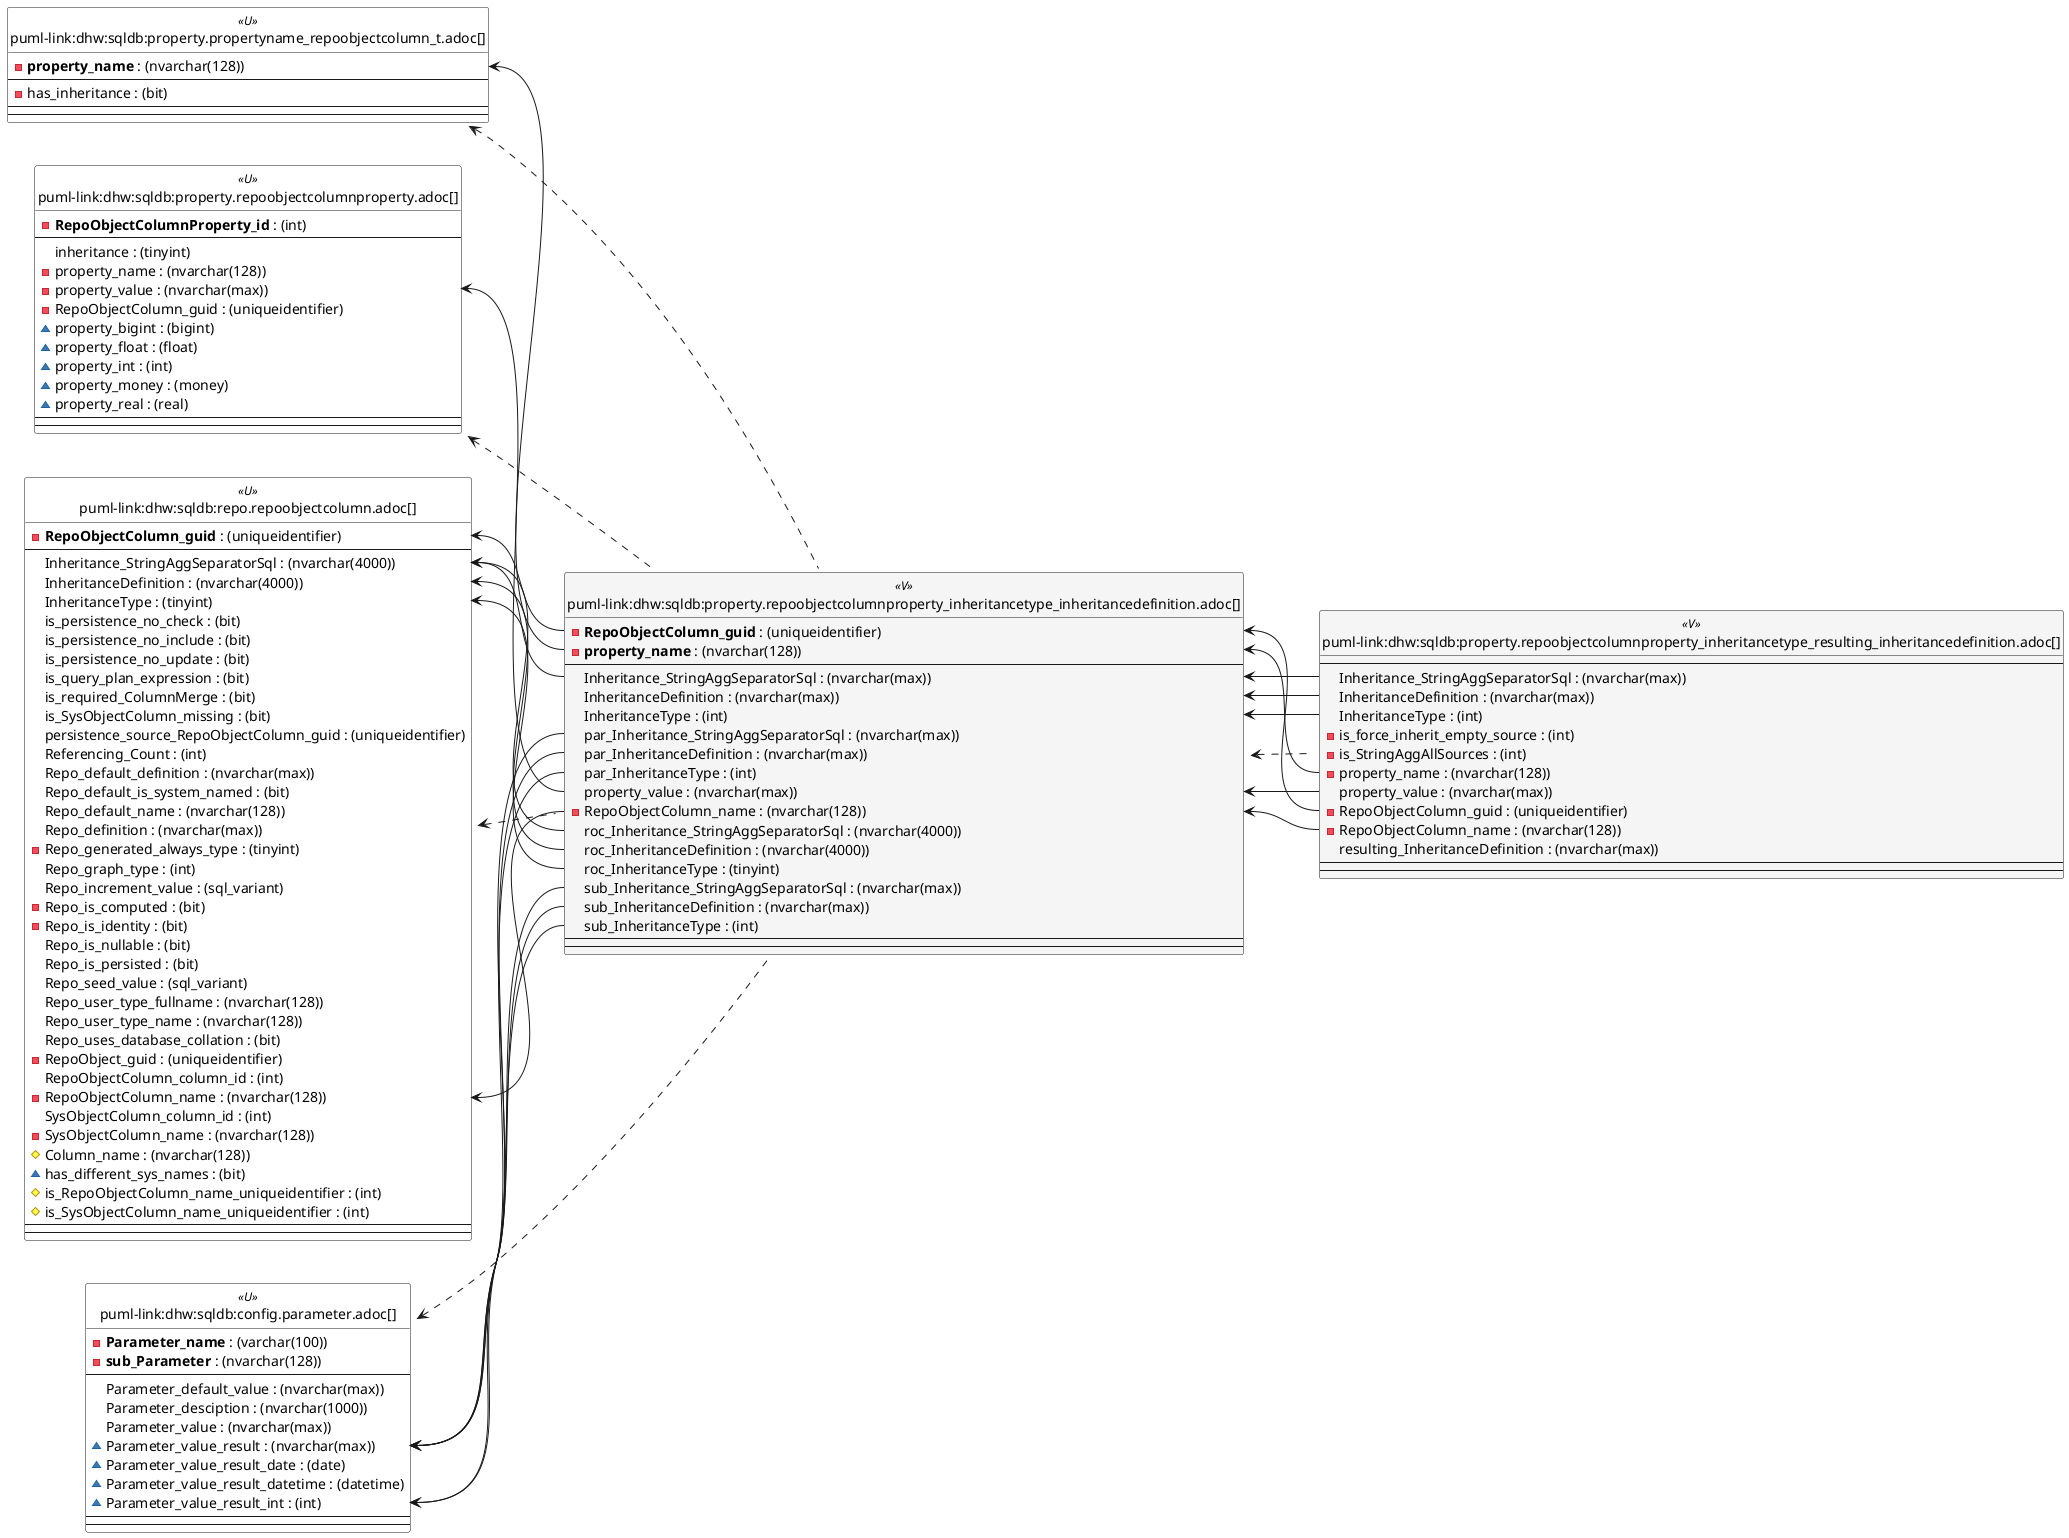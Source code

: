 @startuml
left to right direction
'top to bottom direction
hide circle
'avoide "." issues:
set namespaceSeparator none


skinparam class {
  BackgroundColor White
  BackgroundColor<<FN>> Yellow
  BackgroundColor<<FS>> Yellow
  BackgroundColor<<FT>> LightGray
  BackgroundColor<<IF>> Yellow
  BackgroundColor<<IS>> Yellow
  BackgroundColor<<P>> Aqua
  BackgroundColor<<PC>> Aqua
  BackgroundColor<<SN>> Yellow
  BackgroundColor<<SO>> SlateBlue
  BackgroundColor<<TF>> LightGray
  BackgroundColor<<TR>> Tomato
  BackgroundColor<<U>> White
  BackgroundColor<<V>> WhiteSmoke
  BackgroundColor<<X>> Aqua
  BackgroundColor<<external>> AliceBlue
}


entity "puml-link:dhw:sqldb:config.parameter.adoc[]" as config.Parameter << U >> {
  - **Parameter_name** : (varchar(100))
  - **sub_Parameter** : (nvarchar(128))
  --
  Parameter_default_value : (nvarchar(max))
  Parameter_desciption : (nvarchar(1000))
  Parameter_value : (nvarchar(max))
  ~ Parameter_value_result : (nvarchar(max))
  ~ Parameter_value_result_date : (date)
  ~ Parameter_value_result_datetime : (datetime)
  ~ Parameter_value_result_int : (int)
  --
  --
}

entity "puml-link:dhw:sqldb:property.propertyname_repoobjectcolumn_t.adoc[]" as property.PropertyName_RepoObjectColumn_T << U >> {
  - **property_name** : (nvarchar(128))
  --
  - has_inheritance : (bit)
  --
  --
}

entity "puml-link:dhw:sqldb:property.repoobjectcolumnproperty.adoc[]" as property.RepoObjectColumnProperty << U >> {
  - **RepoObjectColumnProperty_id** : (int)
  --
  inheritance : (tinyint)
  - property_name : (nvarchar(128))
  - property_value : (nvarchar(max))
  - RepoObjectColumn_guid : (uniqueidentifier)
  ~ property_bigint : (bigint)
  ~ property_float : (float)
  ~ property_int : (int)
  ~ property_money : (money)
  ~ property_real : (real)
  --
  --
}

entity "puml-link:dhw:sqldb:property.repoobjectcolumnproperty_inheritancetype_inheritancedefinition.adoc[]" as property.RepoObjectColumnProperty_InheritanceType_InheritanceDefinition << V >> {
  - **RepoObjectColumn_guid** : (uniqueidentifier)
  - **property_name** : (nvarchar(128))
  --
  Inheritance_StringAggSeparatorSql : (nvarchar(max))
  InheritanceDefinition : (nvarchar(max))
  InheritanceType : (int)
  par_Inheritance_StringAggSeparatorSql : (nvarchar(max))
  par_InheritanceDefinition : (nvarchar(max))
  par_InheritanceType : (int)
  property_value : (nvarchar(max))
  - RepoObjectColumn_name : (nvarchar(128))
  roc_Inheritance_StringAggSeparatorSql : (nvarchar(4000))
  roc_InheritanceDefinition : (nvarchar(4000))
  roc_InheritanceType : (tinyint)
  sub_Inheritance_StringAggSeparatorSql : (nvarchar(max))
  sub_InheritanceDefinition : (nvarchar(max))
  sub_InheritanceType : (int)
  --
  --
}

entity "puml-link:dhw:sqldb:property.repoobjectcolumnproperty_inheritancetype_resulting_inheritancedefinition.adoc[]" as property.RepoObjectColumnProperty_InheritanceType_resulting_InheritanceDefinition << V >> {
  --
  Inheritance_StringAggSeparatorSql : (nvarchar(max))
  InheritanceDefinition : (nvarchar(max))
  InheritanceType : (int)
  - is_force_inherit_empty_source : (int)
  - is_StringAggAllSources : (int)
  - property_name : (nvarchar(128))
  property_value : (nvarchar(max))
  - RepoObjectColumn_guid : (uniqueidentifier)
  - RepoObjectColumn_name : (nvarchar(128))
  resulting_InheritanceDefinition : (nvarchar(max))
  --
  --
}

entity "puml-link:dhw:sqldb:repo.repoobjectcolumn.adoc[]" as repo.RepoObjectColumn << U >> {
  - **RepoObjectColumn_guid** : (uniqueidentifier)
  --
  Inheritance_StringAggSeparatorSql : (nvarchar(4000))
  InheritanceDefinition : (nvarchar(4000))
  InheritanceType : (tinyint)
  is_persistence_no_check : (bit)
  is_persistence_no_include : (bit)
  is_persistence_no_update : (bit)
  is_query_plan_expression : (bit)
  is_required_ColumnMerge : (bit)
  is_SysObjectColumn_missing : (bit)
  persistence_source_RepoObjectColumn_guid : (uniqueidentifier)
  Referencing_Count : (int)
  Repo_default_definition : (nvarchar(max))
  Repo_default_is_system_named : (bit)
  Repo_default_name : (nvarchar(128))
  Repo_definition : (nvarchar(max))
  - Repo_generated_always_type : (tinyint)
  Repo_graph_type : (int)
  Repo_increment_value : (sql_variant)
  - Repo_is_computed : (bit)
  - Repo_is_identity : (bit)
  Repo_is_nullable : (bit)
  Repo_is_persisted : (bit)
  Repo_seed_value : (sql_variant)
  Repo_user_type_fullname : (nvarchar(128))
  Repo_user_type_name : (nvarchar(128))
  Repo_uses_database_collation : (bit)
  - RepoObject_guid : (uniqueidentifier)
  RepoObjectColumn_column_id : (int)
  - RepoObjectColumn_name : (nvarchar(128))
  SysObjectColumn_column_id : (int)
  - SysObjectColumn_name : (nvarchar(128))
  # Column_name : (nvarchar(128))
  ~ has_different_sys_names : (bit)
  # is_RepoObjectColumn_name_uniqueidentifier : (int)
  # is_SysObjectColumn_name_uniqueidentifier : (int)
  --
  --
}

config.Parameter <.. property.RepoObjectColumnProperty_InheritanceType_InheritanceDefinition
property.PropertyName_RepoObjectColumn_T <.. property.RepoObjectColumnProperty_InheritanceType_InheritanceDefinition
property.RepoObjectColumnProperty <.. property.RepoObjectColumnProperty_InheritanceType_InheritanceDefinition
property.RepoObjectColumnProperty_InheritanceType_InheritanceDefinition <.. property.RepoObjectColumnProperty_InheritanceType_resulting_InheritanceDefinition
repo.RepoObjectColumn <.. property.RepoObjectColumnProperty_InheritanceType_InheritanceDefinition
"config.Parameter::Parameter_value_result" <-- "property.RepoObjectColumnProperty_InheritanceType_InheritanceDefinition::sub_InheritanceDefinition"
"config.Parameter::Parameter_value_result" <-- "property.RepoObjectColumnProperty_InheritanceType_InheritanceDefinition::par_InheritanceDefinition"
"config.Parameter::Parameter_value_result" <-- "property.RepoObjectColumnProperty_InheritanceType_InheritanceDefinition::sub_Inheritance_StringAggSeparatorSql"
"config.Parameter::Parameter_value_result" <-- "property.RepoObjectColumnProperty_InheritanceType_InheritanceDefinition::par_Inheritance_StringAggSeparatorSql"
"config.Parameter::Parameter_value_result_int" <-- "property.RepoObjectColumnProperty_InheritanceType_InheritanceDefinition::sub_InheritanceType"
"config.Parameter::Parameter_value_result_int" <-- "property.RepoObjectColumnProperty_InheritanceType_InheritanceDefinition::par_InheritanceType"
"property.PropertyName_RepoObjectColumn_T::property_name" <-- "property.RepoObjectColumnProperty_InheritanceType_InheritanceDefinition::property_name"
"property.RepoObjectColumnProperty::property_value" <-- "property.RepoObjectColumnProperty_InheritanceType_InheritanceDefinition::property_value"
"property.RepoObjectColumnProperty_InheritanceType_InheritanceDefinition::Inheritance_StringAggSeparatorSql" <-- "property.RepoObjectColumnProperty_InheritanceType_resulting_InheritanceDefinition::Inheritance_StringAggSeparatorSql"
"property.RepoObjectColumnProperty_InheritanceType_InheritanceDefinition::InheritanceDefinition" <-- "property.RepoObjectColumnProperty_InheritanceType_resulting_InheritanceDefinition::InheritanceDefinition"
"property.RepoObjectColumnProperty_InheritanceType_InheritanceDefinition::InheritanceType" <-- "property.RepoObjectColumnProperty_InheritanceType_resulting_InheritanceDefinition::InheritanceType"
"property.RepoObjectColumnProperty_InheritanceType_InheritanceDefinition::property_name" <-- "property.RepoObjectColumnProperty_InheritanceType_resulting_InheritanceDefinition::property_name"
"property.RepoObjectColumnProperty_InheritanceType_InheritanceDefinition::property_value" <-- "property.RepoObjectColumnProperty_InheritanceType_resulting_InheritanceDefinition::property_value"
"property.RepoObjectColumnProperty_InheritanceType_InheritanceDefinition::RepoObjectColumn_guid" <-- "property.RepoObjectColumnProperty_InheritanceType_resulting_InheritanceDefinition::RepoObjectColumn_guid"
"property.RepoObjectColumnProperty_InheritanceType_InheritanceDefinition::RepoObjectColumn_name" <-- "property.RepoObjectColumnProperty_InheritanceType_resulting_InheritanceDefinition::RepoObjectColumn_name"
"repo.RepoObjectColumn::Inheritance_StringAggSeparatorSql" <-- "property.RepoObjectColumnProperty_InheritanceType_InheritanceDefinition::Inheritance_StringAggSeparatorSql"
"repo.RepoObjectColumn::Inheritance_StringAggSeparatorSql" <-- "property.RepoObjectColumnProperty_InheritanceType_InheritanceDefinition::roc_Inheritance_StringAggSeparatorSql"
"repo.RepoObjectColumn::InheritanceDefinition" <-- "property.RepoObjectColumnProperty_InheritanceType_InheritanceDefinition::roc_InheritanceDefinition"
"repo.RepoObjectColumn::InheritanceType" <-- "property.RepoObjectColumnProperty_InheritanceType_InheritanceDefinition::roc_InheritanceType"
"repo.RepoObjectColumn::RepoObjectColumn_guid" <-- "property.RepoObjectColumnProperty_InheritanceType_InheritanceDefinition::RepoObjectColumn_guid"
"repo.RepoObjectColumn::RepoObjectColumn_name" <-- "property.RepoObjectColumnProperty_InheritanceType_InheritanceDefinition::RepoObjectColumn_name"
@enduml

